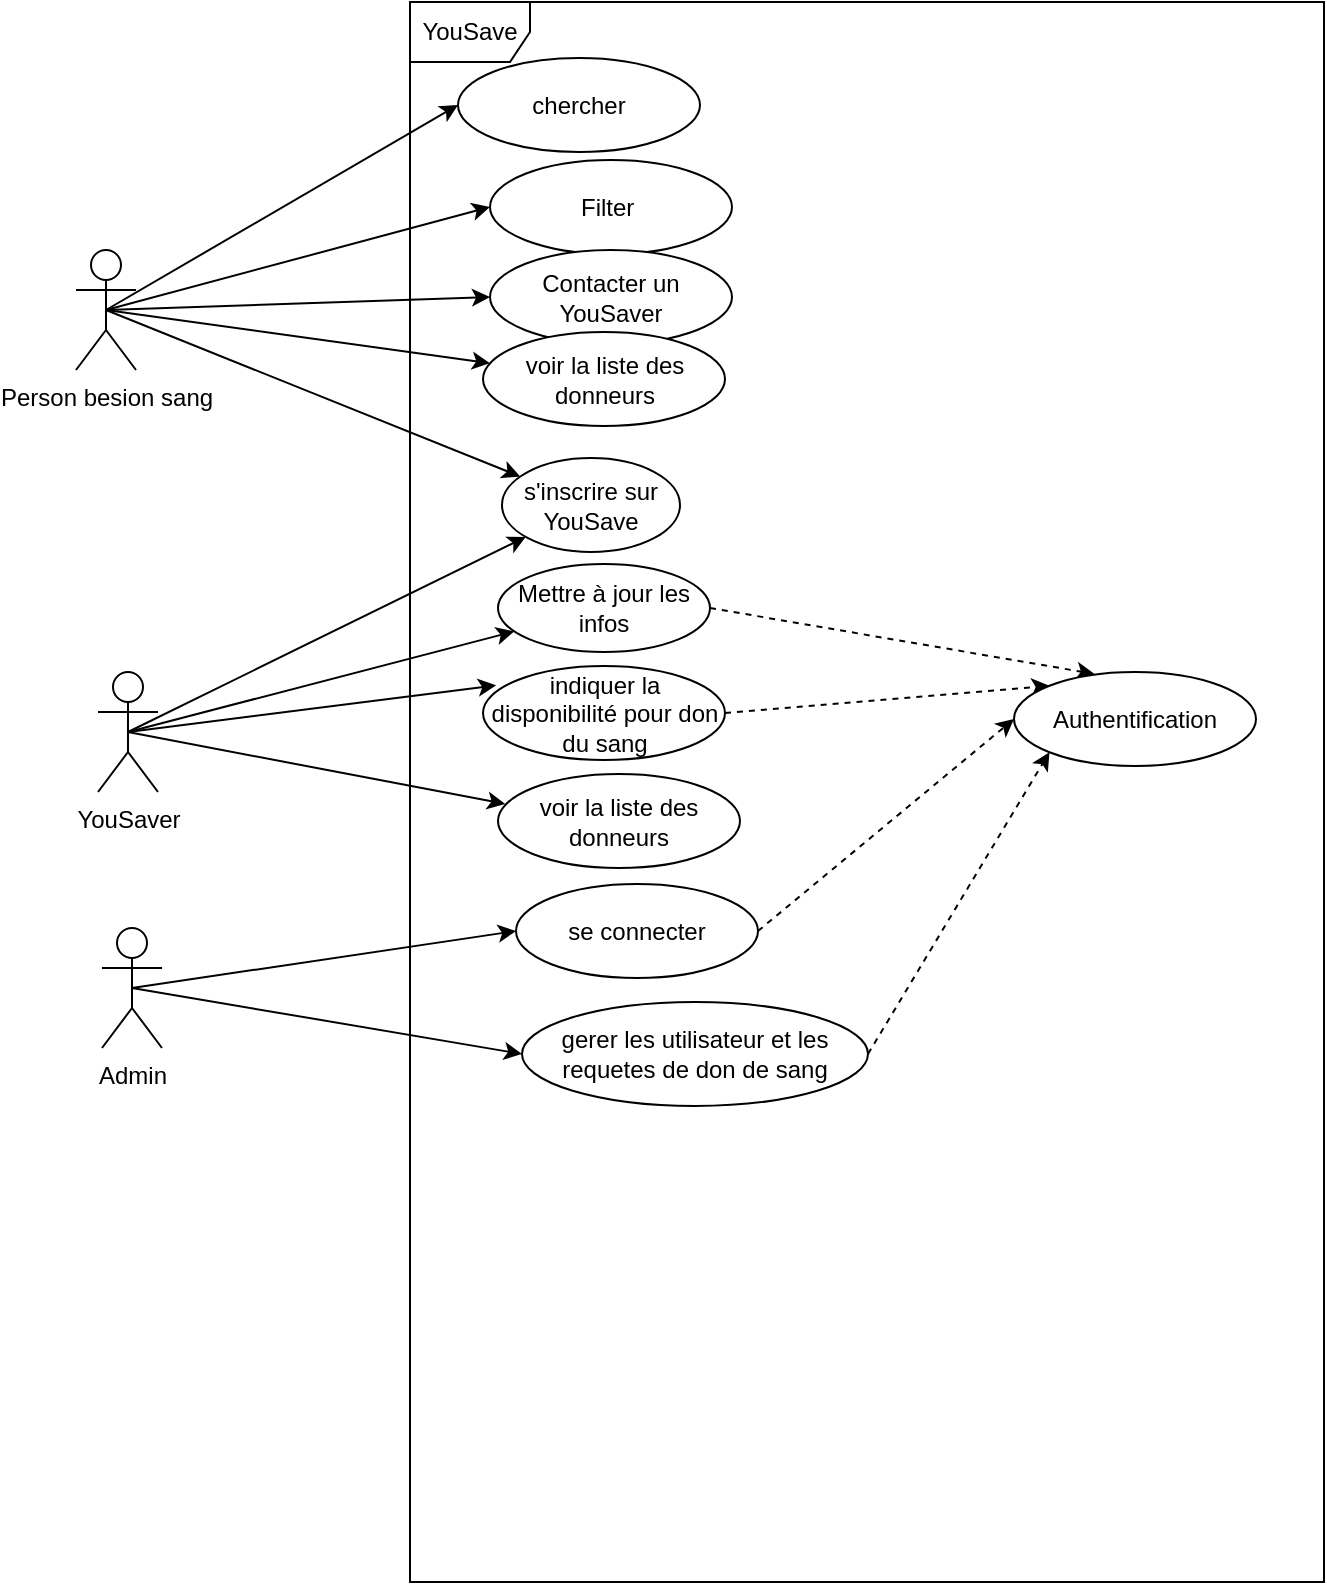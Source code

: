 <mxfile>
    <diagram id="nAtzrpWr3IblazKCTd-Q" name="Page-1">
        <mxGraphModel dx="1089" dy="875" grid="0" gridSize="10" guides="1" tooltips="1" connect="1" arrows="1" fold="1" page="0" pageScale="1" pageWidth="850" pageHeight="1100" math="0" shadow="0">
            <root>
                <mxCell id="0"/>
                <mxCell id="1" parent="0"/>
                <mxCell id="2" style="edgeStyle=none;html=1;exitX=0.5;exitY=0.5;exitDx=0;exitDy=0;exitPerimeter=0;" edge="1" parent="1" source="6" target="8">
                    <mxGeometry relative="1" as="geometry"/>
                </mxCell>
                <mxCell id="3" style="edgeStyle=none;html=1;exitX=0.5;exitY=0.5;exitDx=0;exitDy=0;exitPerimeter=0;" edge="1" parent="1" source="6" target="10">
                    <mxGeometry relative="1" as="geometry"/>
                </mxCell>
                <mxCell id="4" style="edgeStyle=none;html=1;exitX=0.5;exitY=0.5;exitDx=0;exitDy=0;exitPerimeter=0;entryX=0.054;entryY=0.206;entryDx=0;entryDy=0;entryPerimeter=0;" edge="1" parent="1" source="6" target="12">
                    <mxGeometry relative="1" as="geometry"/>
                </mxCell>
                <mxCell id="5" style="edgeStyle=none;html=1;exitX=0.5;exitY=0.5;exitDx=0;exitDy=0;exitPerimeter=0;entryX=0.03;entryY=0.319;entryDx=0;entryDy=0;entryPerimeter=0;" edge="1" parent="1" source="6" target="13">
                    <mxGeometry relative="1" as="geometry"/>
                </mxCell>
                <mxCell id="6" value="YouSaver" style="shape=umlActor;verticalLabelPosition=bottom;verticalAlign=top;html=1;" vertex="1" parent="1">
                    <mxGeometry x="-66" y="303" width="30" height="60" as="geometry"/>
                </mxCell>
                <mxCell id="7" value="YouSave" style="shape=umlFrame;whiteSpace=wrap;html=1;" vertex="1" parent="1">
                    <mxGeometry x="90" y="-32" width="457" height="790" as="geometry"/>
                </mxCell>
                <mxCell id="8" value="s'inscrire sur YouSave" style="ellipse;whiteSpace=wrap;html=1;" vertex="1" parent="1">
                    <mxGeometry x="136" y="196" width="89" height="47" as="geometry"/>
                </mxCell>
                <mxCell id="9" style="edgeStyle=none;html=1;exitX=1;exitY=0.5;exitDx=0;exitDy=0;entryX=0.333;entryY=0.021;entryDx=0;entryDy=0;entryPerimeter=0;dashed=1;" edge="1" parent="1" source="10" target="21">
                    <mxGeometry relative="1" as="geometry"/>
                </mxCell>
                <mxCell id="10" value="Mettre à jour les infos&lt;span style=&quot;color: rgba(0, 0, 0, 0); font-family: monospace; font-size: 0px; text-align: start;&quot;&gt;%3CmxGraphModel%3E%3Croot%3E%3CmxCell%20id%3D%220%22%2F%3E%3CmxCell%20id%3D%221%22%20parent%3D%220%22%2F%3E%3CmxCell%20id%3D%222%22%20value%3D%22s'inscrire%22%20style%3D%22ellipse%3BwhiteSpace%3Dwrap%3Bhtml%3D1%3B%22%20vertex%3D%221%22%20parent%3D%221%22%3E%3CmxGeometry%20x%3D%22138%22%20y%3D%2282%22%20width%3D%2289%22%20height%3D%2247%22%20as%3D%22geometry%22%2F%3E%3C%2FmxCell%3E%3C%2Froot%3E%3C%2FmxGraphModel%3E&lt;/span&gt;" style="ellipse;whiteSpace=wrap;html=1;" vertex="1" parent="1">
                    <mxGeometry x="134" y="249" width="106" height="44" as="geometry"/>
                </mxCell>
                <mxCell id="11" style="edgeStyle=none;html=1;exitX=1;exitY=0.5;exitDx=0;exitDy=0;entryX=0;entryY=0;entryDx=0;entryDy=0;dashed=1;" edge="1" parent="1" source="12" target="21">
                    <mxGeometry relative="1" as="geometry"/>
                </mxCell>
                <mxCell id="12" value="indiquer la disponibilité pour don du sang" style="ellipse;whiteSpace=wrap;html=1;" vertex="1" parent="1">
                    <mxGeometry x="126.5" y="300" width="121" height="47" as="geometry"/>
                </mxCell>
                <mxCell id="13" value="voir la liste des donneurs" style="ellipse;whiteSpace=wrap;html=1;" vertex="1" parent="1">
                    <mxGeometry x="134" y="354" width="121" height="47" as="geometry"/>
                </mxCell>
                <mxCell id="14" style="edgeStyle=none;html=1;exitX=0.5;exitY=0.5;exitDx=0;exitDy=0;exitPerimeter=0;entryX=0;entryY=0.5;entryDx=0;entryDy=0;" edge="1" parent="1" source="16" target="18">
                    <mxGeometry relative="1" as="geometry"/>
                </mxCell>
                <mxCell id="15" style="edgeStyle=none;html=1;exitX=0.5;exitY=0.5;exitDx=0;exitDy=0;exitPerimeter=0;entryX=0;entryY=0.5;entryDx=0;entryDy=0;" edge="1" parent="1" source="16" target="20">
                    <mxGeometry relative="1" as="geometry"/>
                </mxCell>
                <mxCell id="16" value="Admin" style="shape=umlActor;verticalLabelPosition=bottom;verticalAlign=top;html=1;" vertex="1" parent="1">
                    <mxGeometry x="-64" y="431" width="30" height="60" as="geometry"/>
                </mxCell>
                <mxCell id="17" style="edgeStyle=none;html=1;exitX=1;exitY=0.5;exitDx=0;exitDy=0;entryX=0;entryY=0.5;entryDx=0;entryDy=0;dashed=1;" edge="1" parent="1" source="18" target="21">
                    <mxGeometry relative="1" as="geometry"/>
                </mxCell>
                <mxCell id="18" value="se connecter" style="ellipse;whiteSpace=wrap;html=1;" vertex="1" parent="1">
                    <mxGeometry x="143" y="409" width="121" height="47" as="geometry"/>
                </mxCell>
                <mxCell id="19" style="edgeStyle=none;html=1;exitX=1;exitY=0.5;exitDx=0;exitDy=0;entryX=0;entryY=1;entryDx=0;entryDy=0;dashed=1;" edge="1" parent="1" source="20" target="21">
                    <mxGeometry relative="1" as="geometry"/>
                </mxCell>
                <mxCell id="20" value="gerer les utilisateur et les requetes de don de sang" style="ellipse;whiteSpace=wrap;html=1;" vertex="1" parent="1">
                    <mxGeometry x="146" y="468" width="173" height="52" as="geometry"/>
                </mxCell>
                <mxCell id="21" value="Authentification" style="ellipse;whiteSpace=wrap;html=1;" vertex="1" parent="1">
                    <mxGeometry x="392" y="303" width="121" height="47" as="geometry"/>
                </mxCell>
                <mxCell id="22" value="Filter&amp;nbsp;" style="ellipse;whiteSpace=wrap;html=1;" vertex="1" parent="1">
                    <mxGeometry x="130" y="47" width="121" height="47" as="geometry"/>
                </mxCell>
                <mxCell id="23" value="Contacter un YouSaver" style="ellipse;whiteSpace=wrap;html=1;" vertex="1" parent="1">
                    <mxGeometry x="130" y="92" width="121" height="47" as="geometry"/>
                </mxCell>
                <mxCell id="24" style="edgeStyle=none;html=1;exitX=0.5;exitY=0.5;exitDx=0;exitDy=0;exitPerimeter=0;entryX=0;entryY=0.5;entryDx=0;entryDy=0;" edge="1" parent="1" source="29" target="22">
                    <mxGeometry relative="1" as="geometry"/>
                </mxCell>
                <mxCell id="25" style="edgeStyle=none;html=1;exitX=0.5;exitY=0.5;exitDx=0;exitDy=0;exitPerimeter=0;entryX=0;entryY=0.5;entryDx=0;entryDy=0;" edge="1" parent="1" source="29" target="23">
                    <mxGeometry relative="1" as="geometry"/>
                </mxCell>
                <mxCell id="26" style="edgeStyle=none;html=1;exitX=0.5;exitY=0.5;exitDx=0;exitDy=0;exitPerimeter=0;" edge="1" parent="1" source="29" target="30">
                    <mxGeometry relative="1" as="geometry"/>
                </mxCell>
                <mxCell id="27" style="edgeStyle=none;html=1;exitX=0.5;exitY=0.5;exitDx=0;exitDy=0;exitPerimeter=0;" edge="1" parent="1" source="29" target="8">
                    <mxGeometry relative="1" as="geometry"/>
                </mxCell>
                <mxCell id="28" style="edgeStyle=none;html=1;exitX=0.5;exitY=0.5;exitDx=0;exitDy=0;exitPerimeter=0;entryX=0;entryY=0.5;entryDx=0;entryDy=0;" edge="1" parent="1" source="29" target="31">
                    <mxGeometry relative="1" as="geometry"/>
                </mxCell>
                <mxCell id="29" value="Person besion sang" style="shape=umlActor;verticalLabelPosition=bottom;verticalAlign=top;html=1;" vertex="1" parent="1">
                    <mxGeometry x="-77" y="92" width="30" height="60" as="geometry"/>
                </mxCell>
                <mxCell id="30" value="voir la liste des donneurs" style="ellipse;whiteSpace=wrap;html=1;" vertex="1" parent="1">
                    <mxGeometry x="126.5" y="133" width="121" height="47" as="geometry"/>
                </mxCell>
                <mxCell id="31" value="chercher" style="ellipse;whiteSpace=wrap;html=1;" vertex="1" parent="1">
                    <mxGeometry x="114" y="-4" width="121" height="47" as="geometry"/>
                </mxCell>
            </root>
        </mxGraphModel>
    </diagram>
</mxfile>
